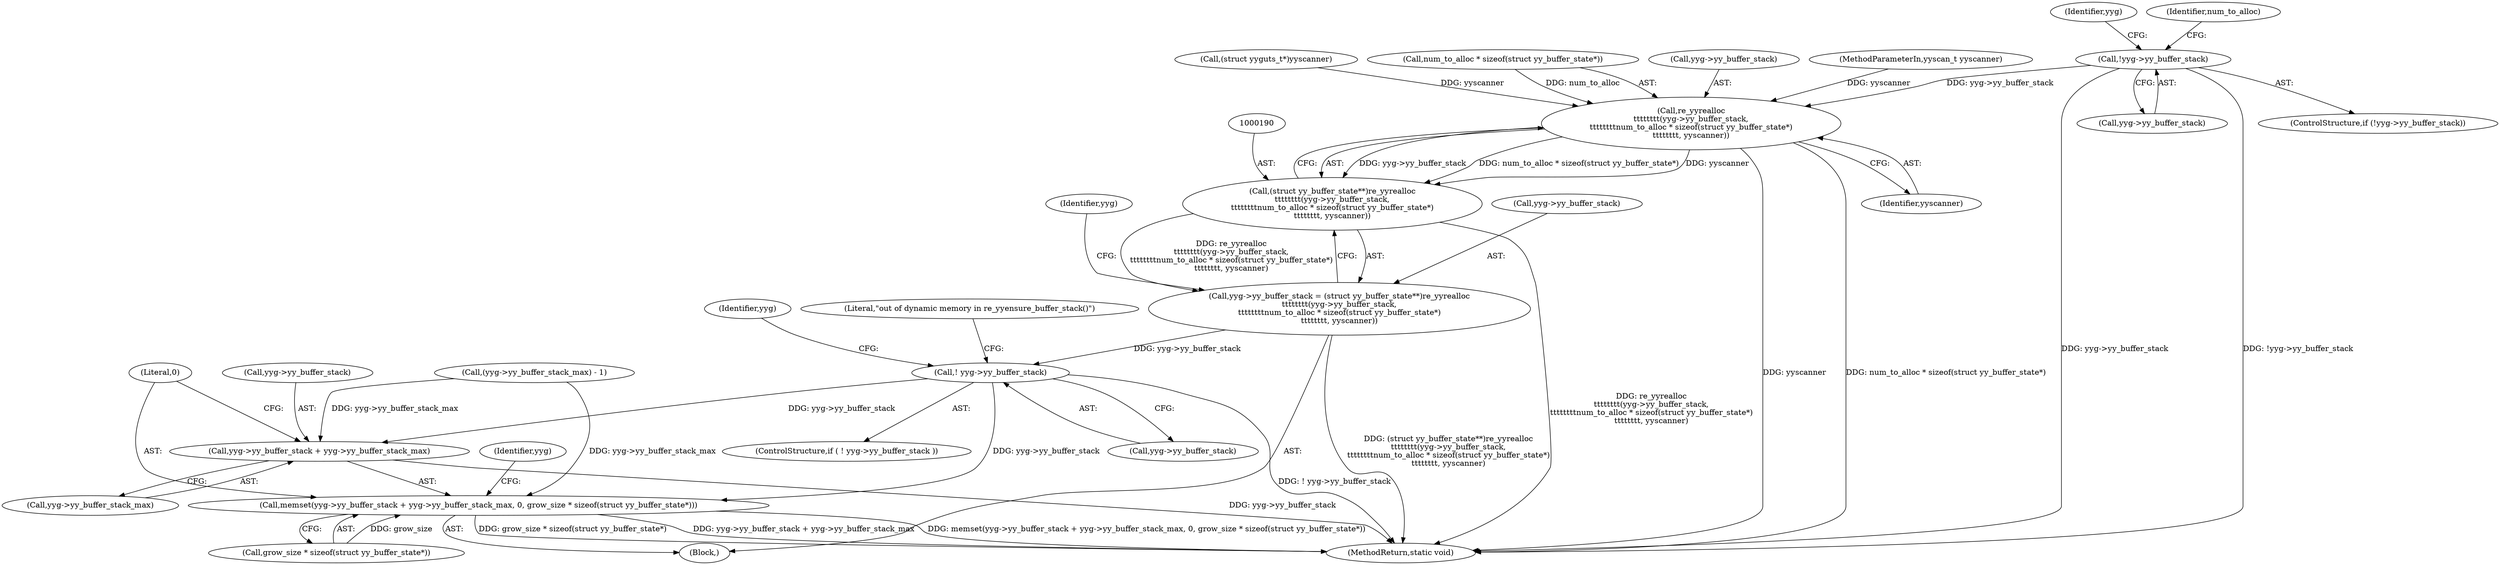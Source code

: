 digraph "0_yara_3119b232c9c453c98d8fa8b6ae4e37ba18117cd4@pointer" {
"1000116" [label="(Call,!yyg->yy_buffer_stack)"];
"1000191" [label="(Call,re_yyrealloc\n\t\t\t\t\t\t\t\t(yyg->yy_buffer_stack,\n\t\t\t\t\t\t\t\tnum_to_alloc * sizeof(struct yy_buffer_state*)\n\t\t\t\t\t\t\t\t, yyscanner))"];
"1000189" [label="(Call,(struct yy_buffer_state**)re_yyrealloc\n\t\t\t\t\t\t\t\t(yyg->yy_buffer_stack,\n\t\t\t\t\t\t\t\tnum_to_alloc * sizeof(struct yy_buffer_state*)\n\t\t\t\t\t\t\t\t, yyscanner))"];
"1000185" [label="(Call,yyg->yy_buffer_stack = (struct yy_buffer_state**)re_yyrealloc\n\t\t\t\t\t\t\t\t(yyg->yy_buffer_stack,\n\t\t\t\t\t\t\t\tnum_to_alloc * sizeof(struct yy_buffer_state*)\n\t\t\t\t\t\t\t\t, yyscanner))"];
"1000201" [label="(Call,! yyg->yy_buffer_stack)"];
"1000207" [label="(Call,memset(yyg->yy_buffer_stack + yyg->yy_buffer_stack_max, 0, grow_size * sizeof(struct yy_buffer_state*)))"];
"1000208" [label="(Call,yyg->yy_buffer_stack + yyg->yy_buffer_stack_max)"];
"1000189" [label="(Call,(struct yy_buffer_state**)re_yyrealloc\n\t\t\t\t\t\t\t\t(yyg->yy_buffer_stack,\n\t\t\t\t\t\t\t\tnum_to_alloc * sizeof(struct yy_buffer_state*)\n\t\t\t\t\t\t\t\t, yyscanner))"];
"1000112" [label="(Call,(struct yyguts_t*)yyscanner)"];
"1000195" [label="(Call,num_to_alloc * sizeof(struct yy_buffer_state*))"];
"1000202" [label="(Call,yyg->yy_buffer_stack)"];
"1000115" [label="(ControlStructure,if (!yyg->yy_buffer_stack))"];
"1000216" [label="(Call,grow_size * sizeof(struct yy_buffer_state*))"];
"1000207" [label="(Call,memset(yyg->yy_buffer_stack + yyg->yy_buffer_stack_max, 0, grow_size * sizeof(struct yy_buffer_state*)))"];
"1000200" [label="(ControlStructure,if ( ! yyg->yy_buffer_stack ))"];
"1000191" [label="(Call,re_yyrealloc\n\t\t\t\t\t\t\t\t(yyg->yy_buffer_stack,\n\t\t\t\t\t\t\t\tnum_to_alloc * sizeof(struct yy_buffer_state*)\n\t\t\t\t\t\t\t\t, yyscanner))"];
"1000186" [label="(Call,yyg->yy_buffer_stack)"];
"1000116" [label="(Call,!yyg->yy_buffer_stack)"];
"1000222" [label="(Identifier,yyg)"];
"1000166" [label="(Identifier,yyg)"];
"1000209" [label="(Call,yyg->yy_buffer_stack)"];
"1000201" [label="(Call,! yyg->yy_buffer_stack)"];
"1000212" [label="(Call,yyg->yy_buffer_stack_max)"];
"1000208" [label="(Call,yyg->yy_buffer_stack + yyg->yy_buffer_stack_max)"];
"1000192" [label="(Call,yyg->yy_buffer_stack)"];
"1000206" [label="(Literal,\"out of dynamic memory in re_yyensure_buffer_stack()\")"];
"1000117" [label="(Call,yyg->yy_buffer_stack)"];
"1000215" [label="(Literal,0)"];
"1000173" [label="(Block,)"];
"1000203" [label="(Identifier,yyg)"];
"1000225" [label="(MethodReturn,static void)"];
"1000168" [label="(Call,(yyg->yy_buffer_stack_max) - 1)"];
"1000185" [label="(Call,yyg->yy_buffer_stack = (struct yy_buffer_state**)re_yyrealloc\n\t\t\t\t\t\t\t\t(yyg->yy_buffer_stack,\n\t\t\t\t\t\t\t\tnum_to_alloc * sizeof(struct yy_buffer_state*)\n\t\t\t\t\t\t\t\t, yyscanner))"];
"1000210" [label="(Identifier,yyg)"];
"1000122" [label="(Identifier,num_to_alloc)"];
"1000199" [label="(Identifier,yyscanner)"];
"1000106" [label="(MethodParameterIn,yyscan_t yyscanner)"];
"1000116" -> "1000115"  [label="AST: "];
"1000116" -> "1000117"  [label="CFG: "];
"1000117" -> "1000116"  [label="AST: "];
"1000122" -> "1000116"  [label="CFG: "];
"1000166" -> "1000116"  [label="CFG: "];
"1000116" -> "1000225"  [label="DDG: yyg->yy_buffer_stack"];
"1000116" -> "1000225"  [label="DDG: !yyg->yy_buffer_stack"];
"1000116" -> "1000191"  [label="DDG: yyg->yy_buffer_stack"];
"1000191" -> "1000189"  [label="AST: "];
"1000191" -> "1000199"  [label="CFG: "];
"1000192" -> "1000191"  [label="AST: "];
"1000195" -> "1000191"  [label="AST: "];
"1000199" -> "1000191"  [label="AST: "];
"1000189" -> "1000191"  [label="CFG: "];
"1000191" -> "1000225"  [label="DDG: yyscanner"];
"1000191" -> "1000225"  [label="DDG: num_to_alloc * sizeof(struct yy_buffer_state*)"];
"1000191" -> "1000189"  [label="DDG: yyg->yy_buffer_stack"];
"1000191" -> "1000189"  [label="DDG: num_to_alloc * sizeof(struct yy_buffer_state*)"];
"1000191" -> "1000189"  [label="DDG: yyscanner"];
"1000195" -> "1000191"  [label="DDG: num_to_alloc"];
"1000112" -> "1000191"  [label="DDG: yyscanner"];
"1000106" -> "1000191"  [label="DDG: yyscanner"];
"1000189" -> "1000185"  [label="AST: "];
"1000190" -> "1000189"  [label="AST: "];
"1000185" -> "1000189"  [label="CFG: "];
"1000189" -> "1000225"  [label="DDG: re_yyrealloc\n\t\t\t\t\t\t\t\t(yyg->yy_buffer_stack,\n\t\t\t\t\t\t\t\tnum_to_alloc * sizeof(struct yy_buffer_state*)\n\t\t\t\t\t\t\t\t, yyscanner)"];
"1000189" -> "1000185"  [label="DDG: re_yyrealloc\n\t\t\t\t\t\t\t\t(yyg->yy_buffer_stack,\n\t\t\t\t\t\t\t\tnum_to_alloc * sizeof(struct yy_buffer_state*)\n\t\t\t\t\t\t\t\t, yyscanner)"];
"1000185" -> "1000173"  [label="AST: "];
"1000186" -> "1000185"  [label="AST: "];
"1000203" -> "1000185"  [label="CFG: "];
"1000185" -> "1000225"  [label="DDG: (struct yy_buffer_state**)re_yyrealloc\n\t\t\t\t\t\t\t\t(yyg->yy_buffer_stack,\n\t\t\t\t\t\t\t\tnum_to_alloc * sizeof(struct yy_buffer_state*)\n\t\t\t\t\t\t\t\t, yyscanner)"];
"1000185" -> "1000201"  [label="DDG: yyg->yy_buffer_stack"];
"1000201" -> "1000200"  [label="AST: "];
"1000201" -> "1000202"  [label="CFG: "];
"1000202" -> "1000201"  [label="AST: "];
"1000206" -> "1000201"  [label="CFG: "];
"1000210" -> "1000201"  [label="CFG: "];
"1000201" -> "1000225"  [label="DDG: ! yyg->yy_buffer_stack"];
"1000201" -> "1000207"  [label="DDG: yyg->yy_buffer_stack"];
"1000201" -> "1000208"  [label="DDG: yyg->yy_buffer_stack"];
"1000207" -> "1000173"  [label="AST: "];
"1000207" -> "1000216"  [label="CFG: "];
"1000208" -> "1000207"  [label="AST: "];
"1000215" -> "1000207"  [label="AST: "];
"1000216" -> "1000207"  [label="AST: "];
"1000222" -> "1000207"  [label="CFG: "];
"1000207" -> "1000225"  [label="DDG: grow_size * sizeof(struct yy_buffer_state*)"];
"1000207" -> "1000225"  [label="DDG: yyg->yy_buffer_stack + yyg->yy_buffer_stack_max"];
"1000207" -> "1000225"  [label="DDG: memset(yyg->yy_buffer_stack + yyg->yy_buffer_stack_max, 0, grow_size * sizeof(struct yy_buffer_state*))"];
"1000168" -> "1000207"  [label="DDG: yyg->yy_buffer_stack_max"];
"1000216" -> "1000207"  [label="DDG: grow_size"];
"1000208" -> "1000212"  [label="CFG: "];
"1000209" -> "1000208"  [label="AST: "];
"1000212" -> "1000208"  [label="AST: "];
"1000215" -> "1000208"  [label="CFG: "];
"1000208" -> "1000225"  [label="DDG: yyg->yy_buffer_stack"];
"1000168" -> "1000208"  [label="DDG: yyg->yy_buffer_stack_max"];
}
